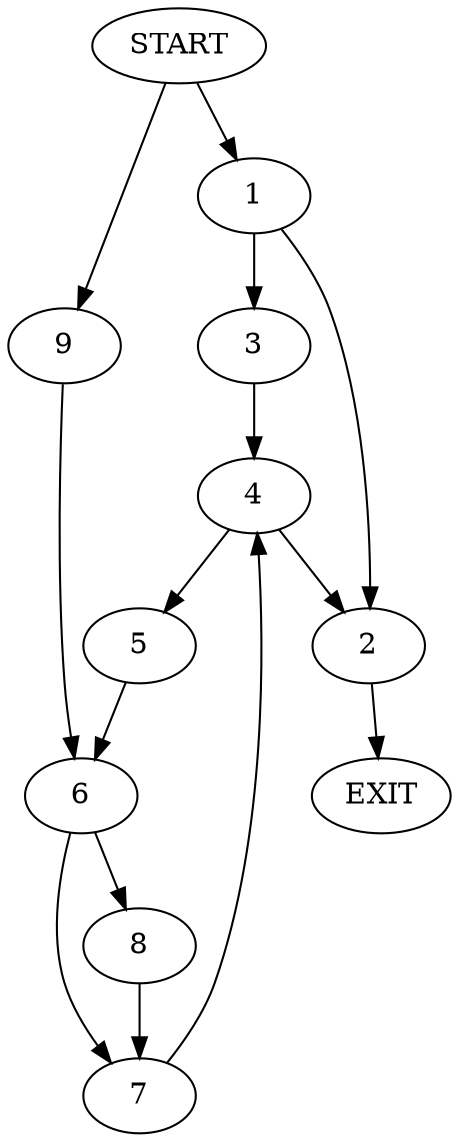 digraph {
0 [label="START"]
10 [label="EXIT"]
0 -> 1
1 -> 2
1 -> 3
3 -> 4
2 -> 10
4 -> 5
4 -> 2
5 -> 6
6 -> 7
6 -> 8
0 -> 9
9 -> 6
7 -> 4
8 -> 7
}
